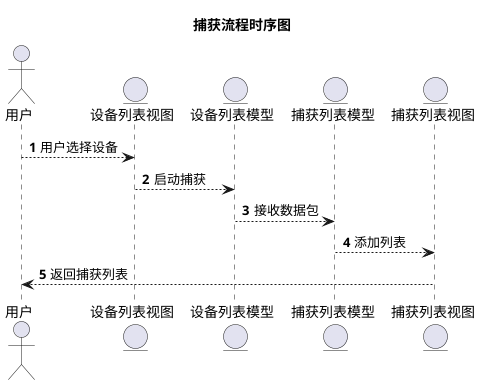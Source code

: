 ﻿@startuml
'https://plantuml.com/sequence-diagram

autonumber

title 捕获流程时序图 
actor 用户 as User
entity 设备列表视图 as DeviceView
entity 设备列表模型 as DeviceModel
entity 捕获列表模型 as CaptureModel
entity 捕获列表视图 as CaptureView

User --> DeviceView: 用户选择设备
DeviceView --> DeviceModel: 启动捕获
DeviceModel --> CaptureModel: 接收数据包
CaptureModel --> CaptureView: 添加列表
CaptureView --> User: 返回捕获列表

@enduml